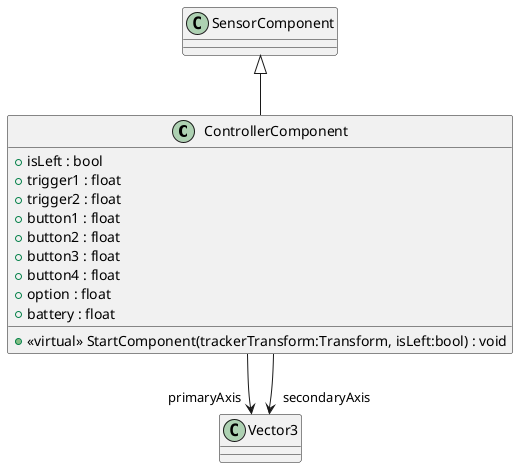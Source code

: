 @startuml
class ControllerComponent {
    + isLeft : bool
    + trigger1 : float
    + trigger2 : float
    + button1 : float
    + button2 : float
    + button3 : float
    + button4 : float
    + option : float
    + battery : float
    + <<virtual>> StartComponent(trackerTransform:Transform, isLeft:bool) : void
}
SensorComponent <|-- ControllerComponent
ControllerComponent --> "primaryAxis" Vector3
ControllerComponent --> "secondaryAxis" Vector3
@enduml
